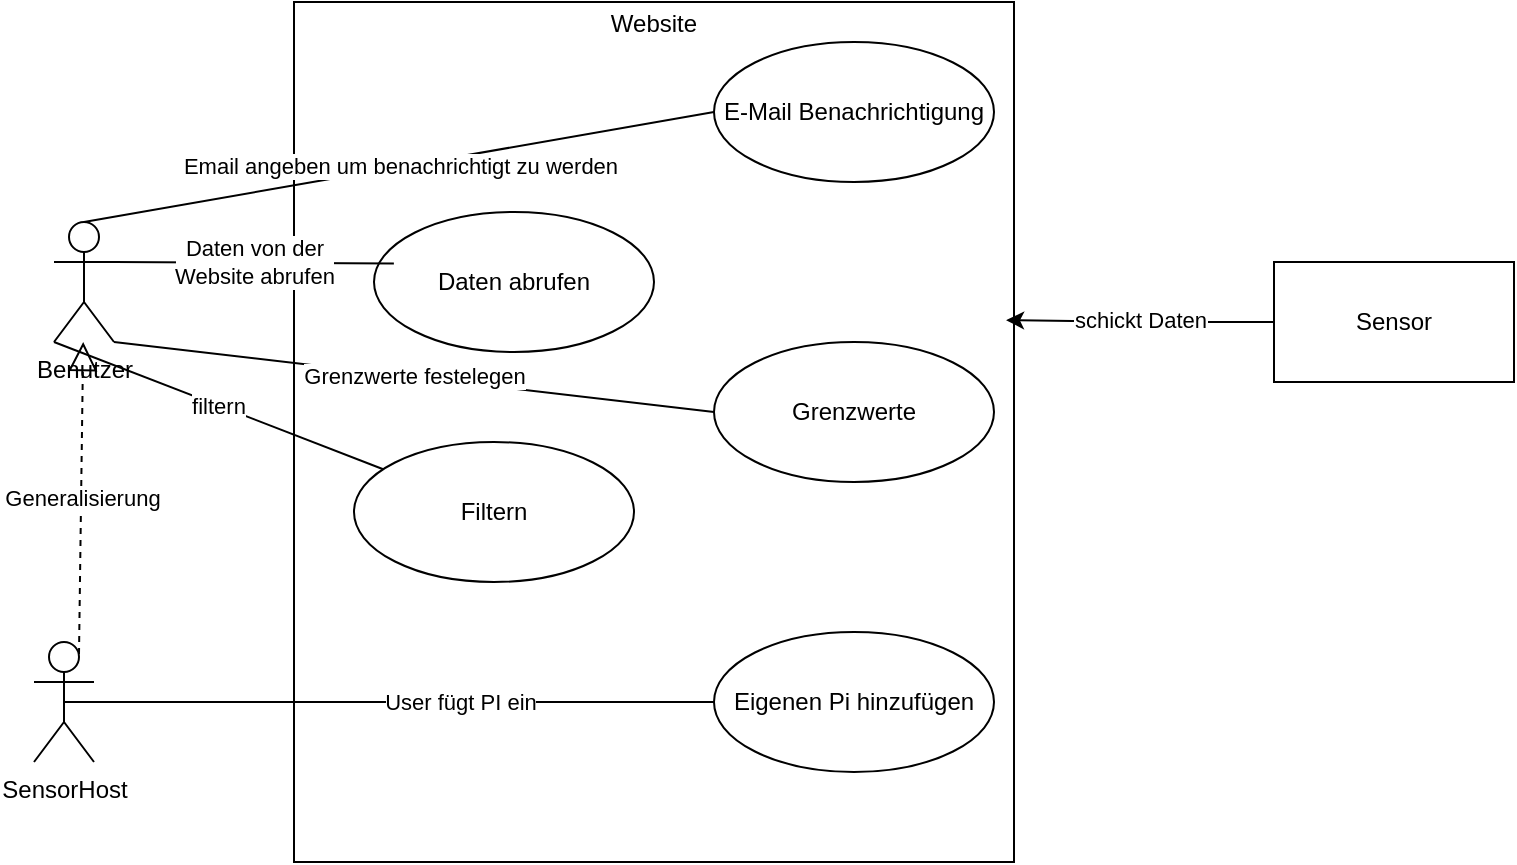 <mxfile version="16.1.2" type="device"><diagram id="Lh1Q5yLqhYMjMejz1neu" name="Seite-1"><mxGraphModel dx="1246" dy="780" grid="1" gridSize="10" guides="1" tooltips="1" connect="1" arrows="1" fold="1" page="1" pageScale="1" pageWidth="827" pageHeight="1169" math="0" shadow="0"><root><mxCell id="0"/><mxCell id="1" parent="0"/><mxCell id="DQeARYpilN0_i0HqNh7j-1" value="Benutzer" style="shape=umlActor;verticalLabelPosition=bottom;verticalAlign=top;html=1;outlineConnect=0;" parent="1" vertex="1"><mxGeometry x="60" y="180" width="30" height="60" as="geometry"/></mxCell><mxCell id="DQeARYpilN0_i0HqNh7j-2" value="&lt;p style=&quot;margin: 0px ; margin-top: 4px ; text-align: center&quot;&gt;Website&lt;/p&gt;" style="verticalAlign=top;align=left;overflow=fill;fontSize=12;fontFamily=Helvetica;html=1;" parent="1" vertex="1"><mxGeometry x="180" y="70" width="360" height="430" as="geometry"/></mxCell><mxCell id="DQeARYpilN0_i0HqNh7j-3" value="Daten abrufen" style="ellipse;whiteSpace=wrap;html=1;" parent="1" vertex="1"><mxGeometry x="220" y="175" width="140" height="70" as="geometry"/></mxCell><mxCell id="DQeARYpilN0_i0HqNh7j-5" value="SensorHost" style="shape=umlActor;verticalLabelPosition=bottom;verticalAlign=top;html=1;" parent="1" vertex="1"><mxGeometry x="50" y="390" width="30" height="60" as="geometry"/></mxCell><mxCell id="DQeARYpilN0_i0HqNh7j-9" value="Eigenen Pi hinzufügen" style="ellipse;whiteSpace=wrap;html=1;" parent="1" vertex="1"><mxGeometry x="390" y="385" width="140" height="70" as="geometry"/></mxCell><mxCell id="DQeARYpilN0_i0HqNh7j-10" value="Filtern" style="ellipse;whiteSpace=wrap;html=1;" parent="1" vertex="1"><mxGeometry x="210" y="290" width="140" height="70" as="geometry"/></mxCell><mxCell id="DQeARYpilN0_i0HqNh7j-13" value="E-Mail Benachrichtigung" style="ellipse;whiteSpace=wrap;html=1;" parent="1" vertex="1"><mxGeometry x="390" y="90" width="140" height="70" as="geometry"/></mxCell><mxCell id="DQeARYpilN0_i0HqNh7j-14" value="Grenzwerte" style="ellipse;whiteSpace=wrap;html=1;" parent="1" vertex="1"><mxGeometry x="390" y="240" width="140" height="70" as="geometry"/></mxCell><mxCell id="np4s6OnDWn_0IANuJC83-4" value="filtern" style="endArrow=none;html=1;rounded=0;exitX=0;exitY=1;exitDx=0;exitDy=0;exitPerimeter=0;" parent="1" source="DQeARYpilN0_i0HqNh7j-1" target="DQeARYpilN0_i0HqNh7j-10" edge="1"><mxGeometry width="50" height="50" relative="1" as="geometry"><mxPoint x="390" y="440" as="sourcePoint"/><mxPoint x="440" y="390" as="targetPoint"/></mxGeometry></mxCell><mxCell id="np4s6OnDWn_0IANuJC83-5" value="Daten von der&lt;br&gt;Website abrufen" style="endArrow=none;html=1;rounded=0;entryX=0.071;entryY=0.367;entryDx=0;entryDy=0;entryPerimeter=0;exitX=1;exitY=0.333;exitDx=0;exitDy=0;exitPerimeter=0;" parent="1" source="DQeARYpilN0_i0HqNh7j-1" target="DQeARYpilN0_i0HqNh7j-3" edge="1"><mxGeometry width="50" height="50" relative="1" as="geometry"><mxPoint x="145" y="210" as="sourcePoint"/><mxPoint x="440" y="390" as="targetPoint"/></mxGeometry></mxCell><mxCell id="np4s6OnDWn_0IANuJC83-6" value="Email angeben um benachrichtigt zu werden" style="endArrow=none;html=1;rounded=0;entryX=0;entryY=0.5;entryDx=0;entryDy=0;exitX=0.5;exitY=0;exitDx=0;exitDy=0;exitPerimeter=0;" parent="1" source="DQeARYpilN0_i0HqNh7j-1" target="DQeARYpilN0_i0HqNh7j-13" edge="1"><mxGeometry width="50" height="50" relative="1" as="geometry"><mxPoint x="390" y="430" as="sourcePoint"/><mxPoint x="440" y="380" as="targetPoint"/></mxGeometry></mxCell><mxCell id="np4s6OnDWn_0IANuJC83-7" value="Grenzwerte festelegen" style="endArrow=none;html=1;rounded=0;exitX=1;exitY=1;exitDx=0;exitDy=0;exitPerimeter=0;entryX=0;entryY=0.5;entryDx=0;entryDy=0;" parent="1" source="DQeARYpilN0_i0HqNh7j-1" target="DQeARYpilN0_i0HqNh7j-14" edge="1"><mxGeometry width="50" height="50" relative="1" as="geometry"><mxPoint x="390" y="430" as="sourcePoint"/><mxPoint x="440" y="380" as="targetPoint"/></mxGeometry></mxCell><mxCell id="np4s6OnDWn_0IANuJC83-12" value="" style="endArrow=none;html=1;rounded=0;entryX=0.5;entryY=0.5;entryDx=0;entryDy=0;entryPerimeter=0;" parent="1" target="DQeARYpilN0_i0HqNh7j-5" edge="1"><mxGeometry width="50" height="50" relative="1" as="geometry"><mxPoint x="390" y="420" as="sourcePoint"/><mxPoint x="440" y="370" as="targetPoint"/></mxGeometry></mxCell><mxCell id="np4s6OnDWn_0IANuJC83-13" value="User fügt PI ein" style="edgeLabel;html=1;align=center;verticalAlign=middle;resizable=0;points=[];" parent="np4s6OnDWn_0IANuJC83-12" vertex="1" connectable="0"><mxGeometry x="-0.214" relative="1" as="geometry"><mxPoint as="offset"/></mxGeometry></mxCell><mxCell id="np4s6OnDWn_0IANuJC83-27" value="schickt Daten" style="edgeStyle=orthogonalEdgeStyle;rounded=0;orthogonalLoop=1;jettySize=auto;html=1;entryX=0.989;entryY=0.37;entryDx=0;entryDy=0;entryPerimeter=0;" parent="1" source="np4s6OnDWn_0IANuJC83-26" target="DQeARYpilN0_i0HqNh7j-2" edge="1"><mxGeometry relative="1" as="geometry"/></mxCell><mxCell id="np4s6OnDWn_0IANuJC83-26" value="Sensor" style="rounded=0;whiteSpace=wrap;html=1;" parent="1" vertex="1"><mxGeometry x="670" y="200" width="120" height="60" as="geometry"/></mxCell><mxCell id="np4s6OnDWn_0IANuJC83-29" value="Generalisierung" style="endArrow=block;dashed=1;endFill=0;endSize=12;html=1;rounded=0;exitX=0.75;exitY=0.1;exitDx=0;exitDy=0;exitPerimeter=0;" parent="1" source="DQeARYpilN0_i0HqNh7j-5" target="DQeARYpilN0_i0HqNh7j-1" edge="1"><mxGeometry width="160" relative="1" as="geometry"><mxPoint x="330" y="400" as="sourcePoint"/><mxPoint x="490" y="400" as="targetPoint"/></mxGeometry></mxCell></root></mxGraphModel></diagram></mxfile>